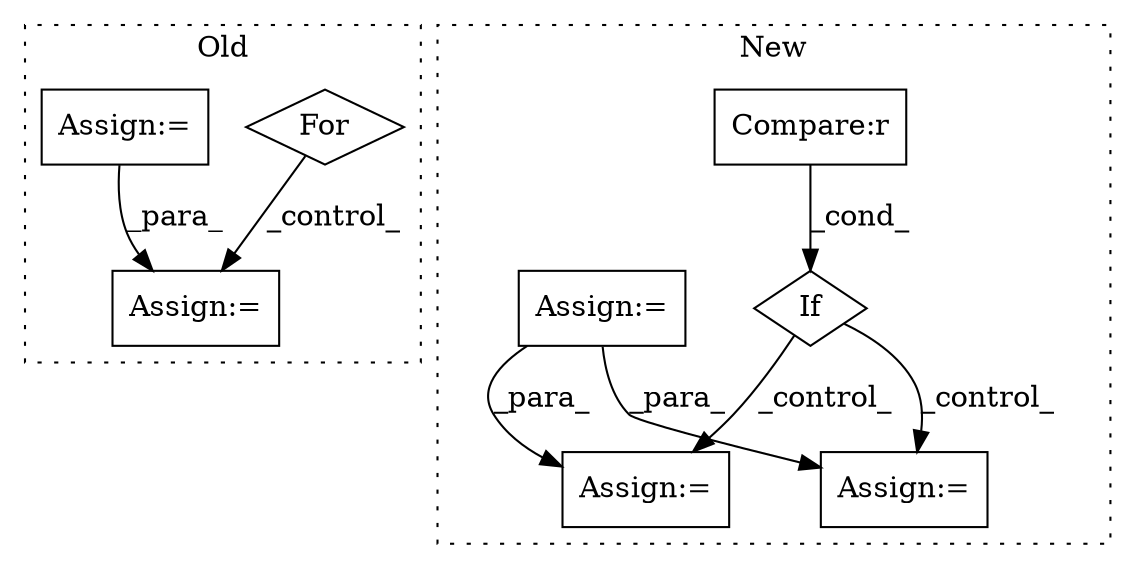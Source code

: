 digraph G {
subgraph cluster0 {
1 [label="For" a="107" s="9747,9768" l="4,14" shape="diamond"];
5 [label="Assign:=" a="68" s="9841" l="3" shape="box"];
7 [label="Assign:=" a="68" s="9698" l="3" shape="box"];
label = "Old";
style="dotted";
}
subgraph cluster1 {
2 [label="If" a="96" s="8518,8543" l="3,18" shape="diamond"];
3 [label="Assign:=" a="68" s="8562" l="3" shape="box"];
4 [label="Compare:r" a="40" s="8521" l="22" shape="box"];
6 [label="Assign:=" a="68" s="8306" l="3" shape="box"];
8 [label="Assign:=" a="68" s="8627" l="3" shape="box"];
label = "New";
style="dotted";
}
1 -> 5 [label="_control_"];
2 -> 3 [label="_control_"];
2 -> 8 [label="_control_"];
4 -> 2 [label="_cond_"];
6 -> 8 [label="_para_"];
6 -> 3 [label="_para_"];
7 -> 5 [label="_para_"];
}